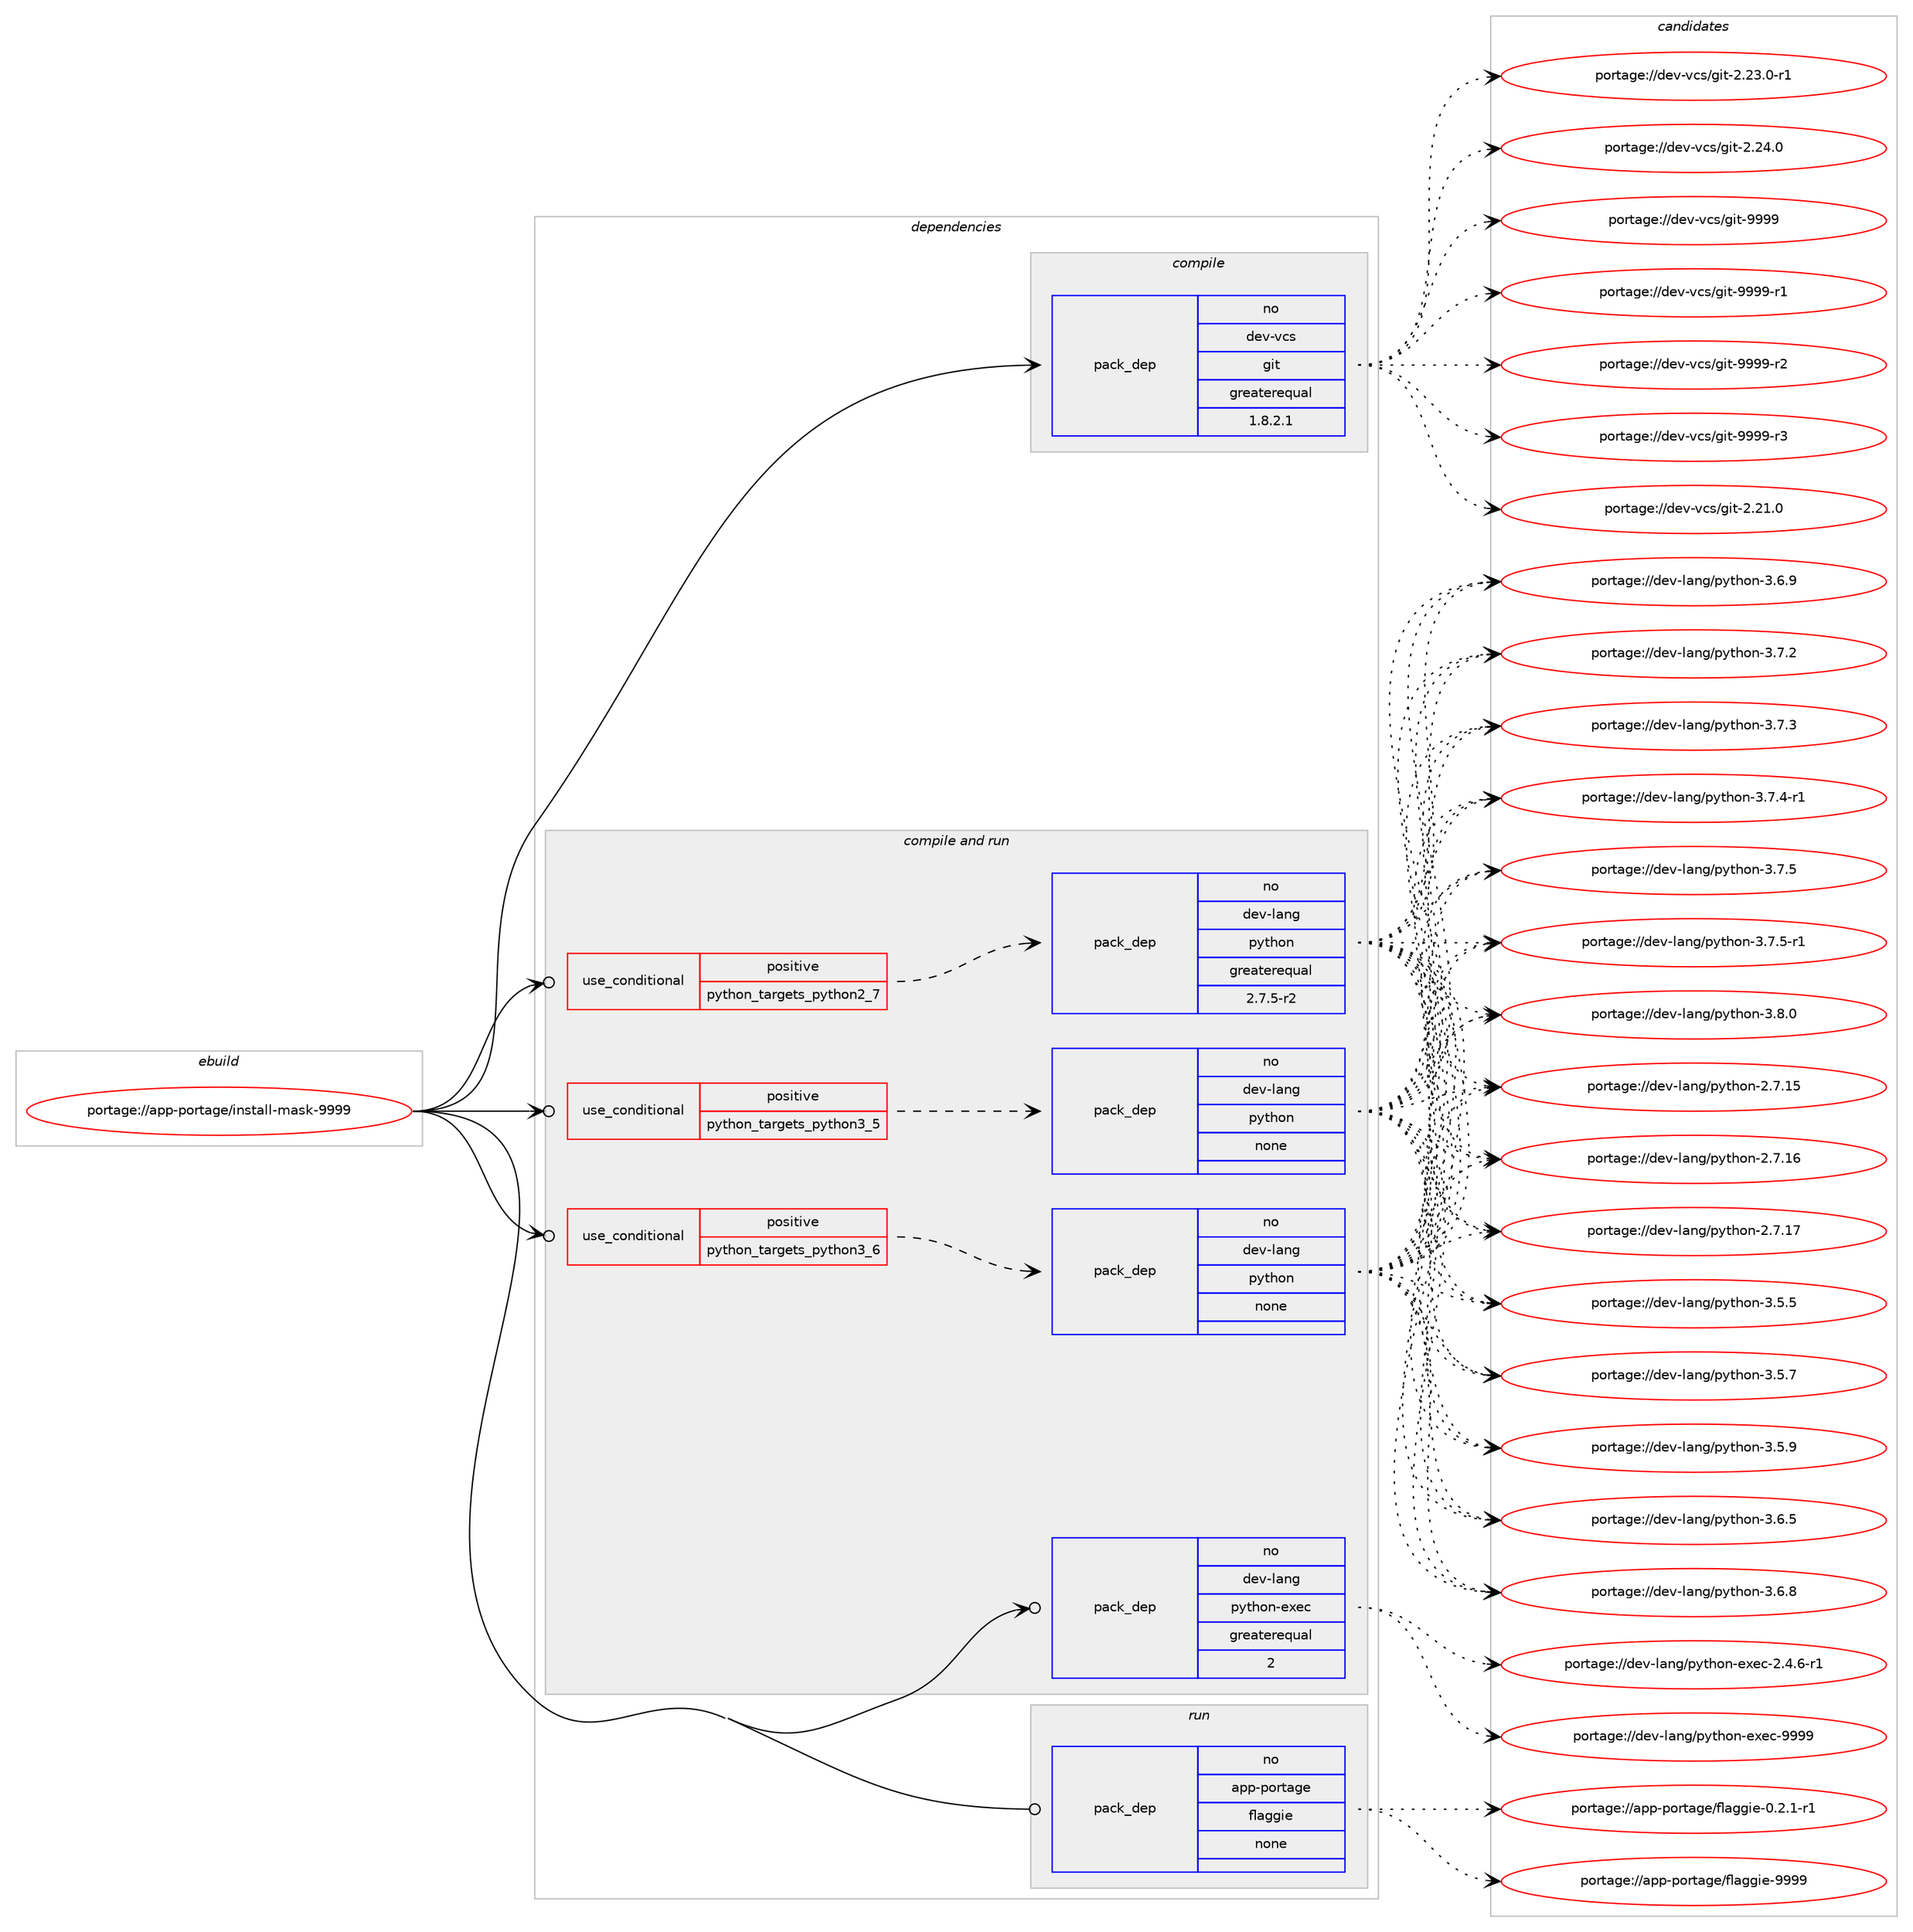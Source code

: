 digraph prolog {

# *************
# Graph options
# *************

newrank=true;
concentrate=true;
compound=true;
graph [rankdir=LR,fontname=Helvetica,fontsize=10,ranksep=1.5];#, ranksep=2.5, nodesep=0.2];
edge  [arrowhead=vee];
node  [fontname=Helvetica,fontsize=10];

# **********
# The ebuild
# **********

subgraph cluster_leftcol {
color=gray;
label=<<i>ebuild</i>>;
id [label="portage://app-portage/install-mask-9999", color=red, width=4, href="../app-portage/install-mask-9999.svg"];
}

# ****************
# The dependencies
# ****************

subgraph cluster_midcol {
color=gray;
label=<<i>dependencies</i>>;
subgraph cluster_compile {
fillcolor="#eeeeee";
style=filled;
label=<<i>compile</i>>;
subgraph pack30734 {
dependency41663 [label=<<TABLE BORDER="0" CELLBORDER="1" CELLSPACING="0" CELLPADDING="4" WIDTH="220"><TR><TD ROWSPAN="6" CELLPADDING="30">pack_dep</TD></TR><TR><TD WIDTH="110">no</TD></TR><TR><TD>dev-vcs</TD></TR><TR><TD>git</TD></TR><TR><TD>greaterequal</TD></TR><TR><TD>1.8.2.1</TD></TR></TABLE>>, shape=none, color=blue];
}
id:e -> dependency41663:w [weight=20,style="solid",arrowhead="vee"];
}
subgraph cluster_compileandrun {
fillcolor="#eeeeee";
style=filled;
label=<<i>compile and run</i>>;
subgraph cond10238 {
dependency41664 [label=<<TABLE BORDER="0" CELLBORDER="1" CELLSPACING="0" CELLPADDING="4"><TR><TD ROWSPAN="3" CELLPADDING="10">use_conditional</TD></TR><TR><TD>positive</TD></TR><TR><TD>python_targets_python2_7</TD></TR></TABLE>>, shape=none, color=red];
subgraph pack30735 {
dependency41665 [label=<<TABLE BORDER="0" CELLBORDER="1" CELLSPACING="0" CELLPADDING="4" WIDTH="220"><TR><TD ROWSPAN="6" CELLPADDING="30">pack_dep</TD></TR><TR><TD WIDTH="110">no</TD></TR><TR><TD>dev-lang</TD></TR><TR><TD>python</TD></TR><TR><TD>greaterequal</TD></TR><TR><TD>2.7.5-r2</TD></TR></TABLE>>, shape=none, color=blue];
}
dependency41664:e -> dependency41665:w [weight=20,style="dashed",arrowhead="vee"];
}
id:e -> dependency41664:w [weight=20,style="solid",arrowhead="odotvee"];
subgraph cond10239 {
dependency41666 [label=<<TABLE BORDER="0" CELLBORDER="1" CELLSPACING="0" CELLPADDING="4"><TR><TD ROWSPAN="3" CELLPADDING="10">use_conditional</TD></TR><TR><TD>positive</TD></TR><TR><TD>python_targets_python3_5</TD></TR></TABLE>>, shape=none, color=red];
subgraph pack30736 {
dependency41667 [label=<<TABLE BORDER="0" CELLBORDER="1" CELLSPACING="0" CELLPADDING="4" WIDTH="220"><TR><TD ROWSPAN="6" CELLPADDING="30">pack_dep</TD></TR><TR><TD WIDTH="110">no</TD></TR><TR><TD>dev-lang</TD></TR><TR><TD>python</TD></TR><TR><TD>none</TD></TR><TR><TD></TD></TR></TABLE>>, shape=none, color=blue];
}
dependency41666:e -> dependency41667:w [weight=20,style="dashed",arrowhead="vee"];
}
id:e -> dependency41666:w [weight=20,style="solid",arrowhead="odotvee"];
subgraph cond10240 {
dependency41668 [label=<<TABLE BORDER="0" CELLBORDER="1" CELLSPACING="0" CELLPADDING="4"><TR><TD ROWSPAN="3" CELLPADDING="10">use_conditional</TD></TR><TR><TD>positive</TD></TR><TR><TD>python_targets_python3_6</TD></TR></TABLE>>, shape=none, color=red];
subgraph pack30737 {
dependency41669 [label=<<TABLE BORDER="0" CELLBORDER="1" CELLSPACING="0" CELLPADDING="4" WIDTH="220"><TR><TD ROWSPAN="6" CELLPADDING="30">pack_dep</TD></TR><TR><TD WIDTH="110">no</TD></TR><TR><TD>dev-lang</TD></TR><TR><TD>python</TD></TR><TR><TD>none</TD></TR><TR><TD></TD></TR></TABLE>>, shape=none, color=blue];
}
dependency41668:e -> dependency41669:w [weight=20,style="dashed",arrowhead="vee"];
}
id:e -> dependency41668:w [weight=20,style="solid",arrowhead="odotvee"];
subgraph pack30738 {
dependency41670 [label=<<TABLE BORDER="0" CELLBORDER="1" CELLSPACING="0" CELLPADDING="4" WIDTH="220"><TR><TD ROWSPAN="6" CELLPADDING="30">pack_dep</TD></TR><TR><TD WIDTH="110">no</TD></TR><TR><TD>dev-lang</TD></TR><TR><TD>python-exec</TD></TR><TR><TD>greaterequal</TD></TR><TR><TD>2</TD></TR></TABLE>>, shape=none, color=blue];
}
id:e -> dependency41670:w [weight=20,style="solid",arrowhead="odotvee"];
}
subgraph cluster_run {
fillcolor="#eeeeee";
style=filled;
label=<<i>run</i>>;
subgraph pack30739 {
dependency41671 [label=<<TABLE BORDER="0" CELLBORDER="1" CELLSPACING="0" CELLPADDING="4" WIDTH="220"><TR><TD ROWSPAN="6" CELLPADDING="30">pack_dep</TD></TR><TR><TD WIDTH="110">no</TD></TR><TR><TD>app-portage</TD></TR><TR><TD>flaggie</TD></TR><TR><TD>none</TD></TR><TR><TD></TD></TR></TABLE>>, shape=none, color=blue];
}
id:e -> dependency41671:w [weight=20,style="solid",arrowhead="odot"];
}
}

# **************
# The candidates
# **************

subgraph cluster_choices {
rank=same;
color=gray;
label=<<i>candidates</i>>;

subgraph choice30734 {
color=black;
nodesep=1;
choiceportage10010111845118991154710310511645504650494648 [label="portage://dev-vcs/git-2.21.0", color=red, width=4,href="../dev-vcs/git-2.21.0.svg"];
choiceportage100101118451189911547103105116455046505146484511449 [label="portage://dev-vcs/git-2.23.0-r1", color=red, width=4,href="../dev-vcs/git-2.23.0-r1.svg"];
choiceportage10010111845118991154710310511645504650524648 [label="portage://dev-vcs/git-2.24.0", color=red, width=4,href="../dev-vcs/git-2.24.0.svg"];
choiceportage1001011184511899115471031051164557575757 [label="portage://dev-vcs/git-9999", color=red, width=4,href="../dev-vcs/git-9999.svg"];
choiceportage10010111845118991154710310511645575757574511449 [label="portage://dev-vcs/git-9999-r1", color=red, width=4,href="../dev-vcs/git-9999-r1.svg"];
choiceportage10010111845118991154710310511645575757574511450 [label="portage://dev-vcs/git-9999-r2", color=red, width=4,href="../dev-vcs/git-9999-r2.svg"];
choiceportage10010111845118991154710310511645575757574511451 [label="portage://dev-vcs/git-9999-r3", color=red, width=4,href="../dev-vcs/git-9999-r3.svg"];
dependency41663:e -> choiceportage10010111845118991154710310511645504650494648:w [style=dotted,weight="100"];
dependency41663:e -> choiceportage100101118451189911547103105116455046505146484511449:w [style=dotted,weight="100"];
dependency41663:e -> choiceportage10010111845118991154710310511645504650524648:w [style=dotted,weight="100"];
dependency41663:e -> choiceportage1001011184511899115471031051164557575757:w [style=dotted,weight="100"];
dependency41663:e -> choiceportage10010111845118991154710310511645575757574511449:w [style=dotted,weight="100"];
dependency41663:e -> choiceportage10010111845118991154710310511645575757574511450:w [style=dotted,weight="100"];
dependency41663:e -> choiceportage10010111845118991154710310511645575757574511451:w [style=dotted,weight="100"];
}
subgraph choice30735 {
color=black;
nodesep=1;
choiceportage10010111845108971101034711212111610411111045504655464953 [label="portage://dev-lang/python-2.7.15", color=red, width=4,href="../dev-lang/python-2.7.15.svg"];
choiceportage10010111845108971101034711212111610411111045504655464954 [label="portage://dev-lang/python-2.7.16", color=red, width=4,href="../dev-lang/python-2.7.16.svg"];
choiceportage10010111845108971101034711212111610411111045504655464955 [label="portage://dev-lang/python-2.7.17", color=red, width=4,href="../dev-lang/python-2.7.17.svg"];
choiceportage100101118451089711010347112121116104111110455146534653 [label="portage://dev-lang/python-3.5.5", color=red, width=4,href="../dev-lang/python-3.5.5.svg"];
choiceportage100101118451089711010347112121116104111110455146534655 [label="portage://dev-lang/python-3.5.7", color=red, width=4,href="../dev-lang/python-3.5.7.svg"];
choiceportage100101118451089711010347112121116104111110455146534657 [label="portage://dev-lang/python-3.5.9", color=red, width=4,href="../dev-lang/python-3.5.9.svg"];
choiceportage100101118451089711010347112121116104111110455146544653 [label="portage://dev-lang/python-3.6.5", color=red, width=4,href="../dev-lang/python-3.6.5.svg"];
choiceportage100101118451089711010347112121116104111110455146544656 [label="portage://dev-lang/python-3.6.8", color=red, width=4,href="../dev-lang/python-3.6.8.svg"];
choiceportage100101118451089711010347112121116104111110455146544657 [label="portage://dev-lang/python-3.6.9", color=red, width=4,href="../dev-lang/python-3.6.9.svg"];
choiceportage100101118451089711010347112121116104111110455146554650 [label="portage://dev-lang/python-3.7.2", color=red, width=4,href="../dev-lang/python-3.7.2.svg"];
choiceportage100101118451089711010347112121116104111110455146554651 [label="portage://dev-lang/python-3.7.3", color=red, width=4,href="../dev-lang/python-3.7.3.svg"];
choiceportage1001011184510897110103471121211161041111104551465546524511449 [label="portage://dev-lang/python-3.7.4-r1", color=red, width=4,href="../dev-lang/python-3.7.4-r1.svg"];
choiceportage100101118451089711010347112121116104111110455146554653 [label="portage://dev-lang/python-3.7.5", color=red, width=4,href="../dev-lang/python-3.7.5.svg"];
choiceportage1001011184510897110103471121211161041111104551465546534511449 [label="portage://dev-lang/python-3.7.5-r1", color=red, width=4,href="../dev-lang/python-3.7.5-r1.svg"];
choiceportage100101118451089711010347112121116104111110455146564648 [label="portage://dev-lang/python-3.8.0", color=red, width=4,href="../dev-lang/python-3.8.0.svg"];
dependency41665:e -> choiceportage10010111845108971101034711212111610411111045504655464953:w [style=dotted,weight="100"];
dependency41665:e -> choiceportage10010111845108971101034711212111610411111045504655464954:w [style=dotted,weight="100"];
dependency41665:e -> choiceportage10010111845108971101034711212111610411111045504655464955:w [style=dotted,weight="100"];
dependency41665:e -> choiceportage100101118451089711010347112121116104111110455146534653:w [style=dotted,weight="100"];
dependency41665:e -> choiceportage100101118451089711010347112121116104111110455146534655:w [style=dotted,weight="100"];
dependency41665:e -> choiceportage100101118451089711010347112121116104111110455146534657:w [style=dotted,weight="100"];
dependency41665:e -> choiceportage100101118451089711010347112121116104111110455146544653:w [style=dotted,weight="100"];
dependency41665:e -> choiceportage100101118451089711010347112121116104111110455146544656:w [style=dotted,weight="100"];
dependency41665:e -> choiceportage100101118451089711010347112121116104111110455146544657:w [style=dotted,weight="100"];
dependency41665:e -> choiceportage100101118451089711010347112121116104111110455146554650:w [style=dotted,weight="100"];
dependency41665:e -> choiceportage100101118451089711010347112121116104111110455146554651:w [style=dotted,weight="100"];
dependency41665:e -> choiceportage1001011184510897110103471121211161041111104551465546524511449:w [style=dotted,weight="100"];
dependency41665:e -> choiceportage100101118451089711010347112121116104111110455146554653:w [style=dotted,weight="100"];
dependency41665:e -> choiceportage1001011184510897110103471121211161041111104551465546534511449:w [style=dotted,weight="100"];
dependency41665:e -> choiceportage100101118451089711010347112121116104111110455146564648:w [style=dotted,weight="100"];
}
subgraph choice30736 {
color=black;
nodesep=1;
choiceportage10010111845108971101034711212111610411111045504655464953 [label="portage://dev-lang/python-2.7.15", color=red, width=4,href="../dev-lang/python-2.7.15.svg"];
choiceportage10010111845108971101034711212111610411111045504655464954 [label="portage://dev-lang/python-2.7.16", color=red, width=4,href="../dev-lang/python-2.7.16.svg"];
choiceportage10010111845108971101034711212111610411111045504655464955 [label="portage://dev-lang/python-2.7.17", color=red, width=4,href="../dev-lang/python-2.7.17.svg"];
choiceportage100101118451089711010347112121116104111110455146534653 [label="portage://dev-lang/python-3.5.5", color=red, width=4,href="../dev-lang/python-3.5.5.svg"];
choiceportage100101118451089711010347112121116104111110455146534655 [label="portage://dev-lang/python-3.5.7", color=red, width=4,href="../dev-lang/python-3.5.7.svg"];
choiceportage100101118451089711010347112121116104111110455146534657 [label="portage://dev-lang/python-3.5.9", color=red, width=4,href="../dev-lang/python-3.5.9.svg"];
choiceportage100101118451089711010347112121116104111110455146544653 [label="portage://dev-lang/python-3.6.5", color=red, width=4,href="../dev-lang/python-3.6.5.svg"];
choiceportage100101118451089711010347112121116104111110455146544656 [label="portage://dev-lang/python-3.6.8", color=red, width=4,href="../dev-lang/python-3.6.8.svg"];
choiceportage100101118451089711010347112121116104111110455146544657 [label="portage://dev-lang/python-3.6.9", color=red, width=4,href="../dev-lang/python-3.6.9.svg"];
choiceportage100101118451089711010347112121116104111110455146554650 [label="portage://dev-lang/python-3.7.2", color=red, width=4,href="../dev-lang/python-3.7.2.svg"];
choiceportage100101118451089711010347112121116104111110455146554651 [label="portage://dev-lang/python-3.7.3", color=red, width=4,href="../dev-lang/python-3.7.3.svg"];
choiceportage1001011184510897110103471121211161041111104551465546524511449 [label="portage://dev-lang/python-3.7.4-r1", color=red, width=4,href="../dev-lang/python-3.7.4-r1.svg"];
choiceportage100101118451089711010347112121116104111110455146554653 [label="portage://dev-lang/python-3.7.5", color=red, width=4,href="../dev-lang/python-3.7.5.svg"];
choiceportage1001011184510897110103471121211161041111104551465546534511449 [label="portage://dev-lang/python-3.7.5-r1", color=red, width=4,href="../dev-lang/python-3.7.5-r1.svg"];
choiceportage100101118451089711010347112121116104111110455146564648 [label="portage://dev-lang/python-3.8.0", color=red, width=4,href="../dev-lang/python-3.8.0.svg"];
dependency41667:e -> choiceportage10010111845108971101034711212111610411111045504655464953:w [style=dotted,weight="100"];
dependency41667:e -> choiceportage10010111845108971101034711212111610411111045504655464954:w [style=dotted,weight="100"];
dependency41667:e -> choiceportage10010111845108971101034711212111610411111045504655464955:w [style=dotted,weight="100"];
dependency41667:e -> choiceportage100101118451089711010347112121116104111110455146534653:w [style=dotted,weight="100"];
dependency41667:e -> choiceportage100101118451089711010347112121116104111110455146534655:w [style=dotted,weight="100"];
dependency41667:e -> choiceportage100101118451089711010347112121116104111110455146534657:w [style=dotted,weight="100"];
dependency41667:e -> choiceportage100101118451089711010347112121116104111110455146544653:w [style=dotted,weight="100"];
dependency41667:e -> choiceportage100101118451089711010347112121116104111110455146544656:w [style=dotted,weight="100"];
dependency41667:e -> choiceportage100101118451089711010347112121116104111110455146544657:w [style=dotted,weight="100"];
dependency41667:e -> choiceportage100101118451089711010347112121116104111110455146554650:w [style=dotted,weight="100"];
dependency41667:e -> choiceportage100101118451089711010347112121116104111110455146554651:w [style=dotted,weight="100"];
dependency41667:e -> choiceportage1001011184510897110103471121211161041111104551465546524511449:w [style=dotted,weight="100"];
dependency41667:e -> choiceportage100101118451089711010347112121116104111110455146554653:w [style=dotted,weight="100"];
dependency41667:e -> choiceportage1001011184510897110103471121211161041111104551465546534511449:w [style=dotted,weight="100"];
dependency41667:e -> choiceportage100101118451089711010347112121116104111110455146564648:w [style=dotted,weight="100"];
}
subgraph choice30737 {
color=black;
nodesep=1;
choiceportage10010111845108971101034711212111610411111045504655464953 [label="portage://dev-lang/python-2.7.15", color=red, width=4,href="../dev-lang/python-2.7.15.svg"];
choiceportage10010111845108971101034711212111610411111045504655464954 [label="portage://dev-lang/python-2.7.16", color=red, width=4,href="../dev-lang/python-2.7.16.svg"];
choiceportage10010111845108971101034711212111610411111045504655464955 [label="portage://dev-lang/python-2.7.17", color=red, width=4,href="../dev-lang/python-2.7.17.svg"];
choiceportage100101118451089711010347112121116104111110455146534653 [label="portage://dev-lang/python-3.5.5", color=red, width=4,href="../dev-lang/python-3.5.5.svg"];
choiceportage100101118451089711010347112121116104111110455146534655 [label="portage://dev-lang/python-3.5.7", color=red, width=4,href="../dev-lang/python-3.5.7.svg"];
choiceportage100101118451089711010347112121116104111110455146534657 [label="portage://dev-lang/python-3.5.9", color=red, width=4,href="../dev-lang/python-3.5.9.svg"];
choiceportage100101118451089711010347112121116104111110455146544653 [label="portage://dev-lang/python-3.6.5", color=red, width=4,href="../dev-lang/python-3.6.5.svg"];
choiceportage100101118451089711010347112121116104111110455146544656 [label="portage://dev-lang/python-3.6.8", color=red, width=4,href="../dev-lang/python-3.6.8.svg"];
choiceportage100101118451089711010347112121116104111110455146544657 [label="portage://dev-lang/python-3.6.9", color=red, width=4,href="../dev-lang/python-3.6.9.svg"];
choiceportage100101118451089711010347112121116104111110455146554650 [label="portage://dev-lang/python-3.7.2", color=red, width=4,href="../dev-lang/python-3.7.2.svg"];
choiceportage100101118451089711010347112121116104111110455146554651 [label="portage://dev-lang/python-3.7.3", color=red, width=4,href="../dev-lang/python-3.7.3.svg"];
choiceportage1001011184510897110103471121211161041111104551465546524511449 [label="portage://dev-lang/python-3.7.4-r1", color=red, width=4,href="../dev-lang/python-3.7.4-r1.svg"];
choiceportage100101118451089711010347112121116104111110455146554653 [label="portage://dev-lang/python-3.7.5", color=red, width=4,href="../dev-lang/python-3.7.5.svg"];
choiceportage1001011184510897110103471121211161041111104551465546534511449 [label="portage://dev-lang/python-3.7.5-r1", color=red, width=4,href="../dev-lang/python-3.7.5-r1.svg"];
choiceportage100101118451089711010347112121116104111110455146564648 [label="portage://dev-lang/python-3.8.0", color=red, width=4,href="../dev-lang/python-3.8.0.svg"];
dependency41669:e -> choiceportage10010111845108971101034711212111610411111045504655464953:w [style=dotted,weight="100"];
dependency41669:e -> choiceportage10010111845108971101034711212111610411111045504655464954:w [style=dotted,weight="100"];
dependency41669:e -> choiceportage10010111845108971101034711212111610411111045504655464955:w [style=dotted,weight="100"];
dependency41669:e -> choiceportage100101118451089711010347112121116104111110455146534653:w [style=dotted,weight="100"];
dependency41669:e -> choiceportage100101118451089711010347112121116104111110455146534655:w [style=dotted,weight="100"];
dependency41669:e -> choiceportage100101118451089711010347112121116104111110455146534657:w [style=dotted,weight="100"];
dependency41669:e -> choiceportage100101118451089711010347112121116104111110455146544653:w [style=dotted,weight="100"];
dependency41669:e -> choiceportage100101118451089711010347112121116104111110455146544656:w [style=dotted,weight="100"];
dependency41669:e -> choiceportage100101118451089711010347112121116104111110455146544657:w [style=dotted,weight="100"];
dependency41669:e -> choiceportage100101118451089711010347112121116104111110455146554650:w [style=dotted,weight="100"];
dependency41669:e -> choiceportage100101118451089711010347112121116104111110455146554651:w [style=dotted,weight="100"];
dependency41669:e -> choiceportage1001011184510897110103471121211161041111104551465546524511449:w [style=dotted,weight="100"];
dependency41669:e -> choiceportage100101118451089711010347112121116104111110455146554653:w [style=dotted,weight="100"];
dependency41669:e -> choiceportage1001011184510897110103471121211161041111104551465546534511449:w [style=dotted,weight="100"];
dependency41669:e -> choiceportage100101118451089711010347112121116104111110455146564648:w [style=dotted,weight="100"];
}
subgraph choice30738 {
color=black;
nodesep=1;
choiceportage10010111845108971101034711212111610411111045101120101994550465246544511449 [label="portage://dev-lang/python-exec-2.4.6-r1", color=red, width=4,href="../dev-lang/python-exec-2.4.6-r1.svg"];
choiceportage10010111845108971101034711212111610411111045101120101994557575757 [label="portage://dev-lang/python-exec-9999", color=red, width=4,href="../dev-lang/python-exec-9999.svg"];
dependency41670:e -> choiceportage10010111845108971101034711212111610411111045101120101994550465246544511449:w [style=dotted,weight="100"];
dependency41670:e -> choiceportage10010111845108971101034711212111610411111045101120101994557575757:w [style=dotted,weight="100"];
}
subgraph choice30739 {
color=black;
nodesep=1;
choiceportage97112112451121111141169710310147102108971031031051014548465046494511449 [label="portage://app-portage/flaggie-0.2.1-r1", color=red, width=4,href="../app-portage/flaggie-0.2.1-r1.svg"];
choiceportage97112112451121111141169710310147102108971031031051014557575757 [label="portage://app-portage/flaggie-9999", color=red, width=4,href="../app-portage/flaggie-9999.svg"];
dependency41671:e -> choiceportage97112112451121111141169710310147102108971031031051014548465046494511449:w [style=dotted,weight="100"];
dependency41671:e -> choiceportage97112112451121111141169710310147102108971031031051014557575757:w [style=dotted,weight="100"];
}
}

}
